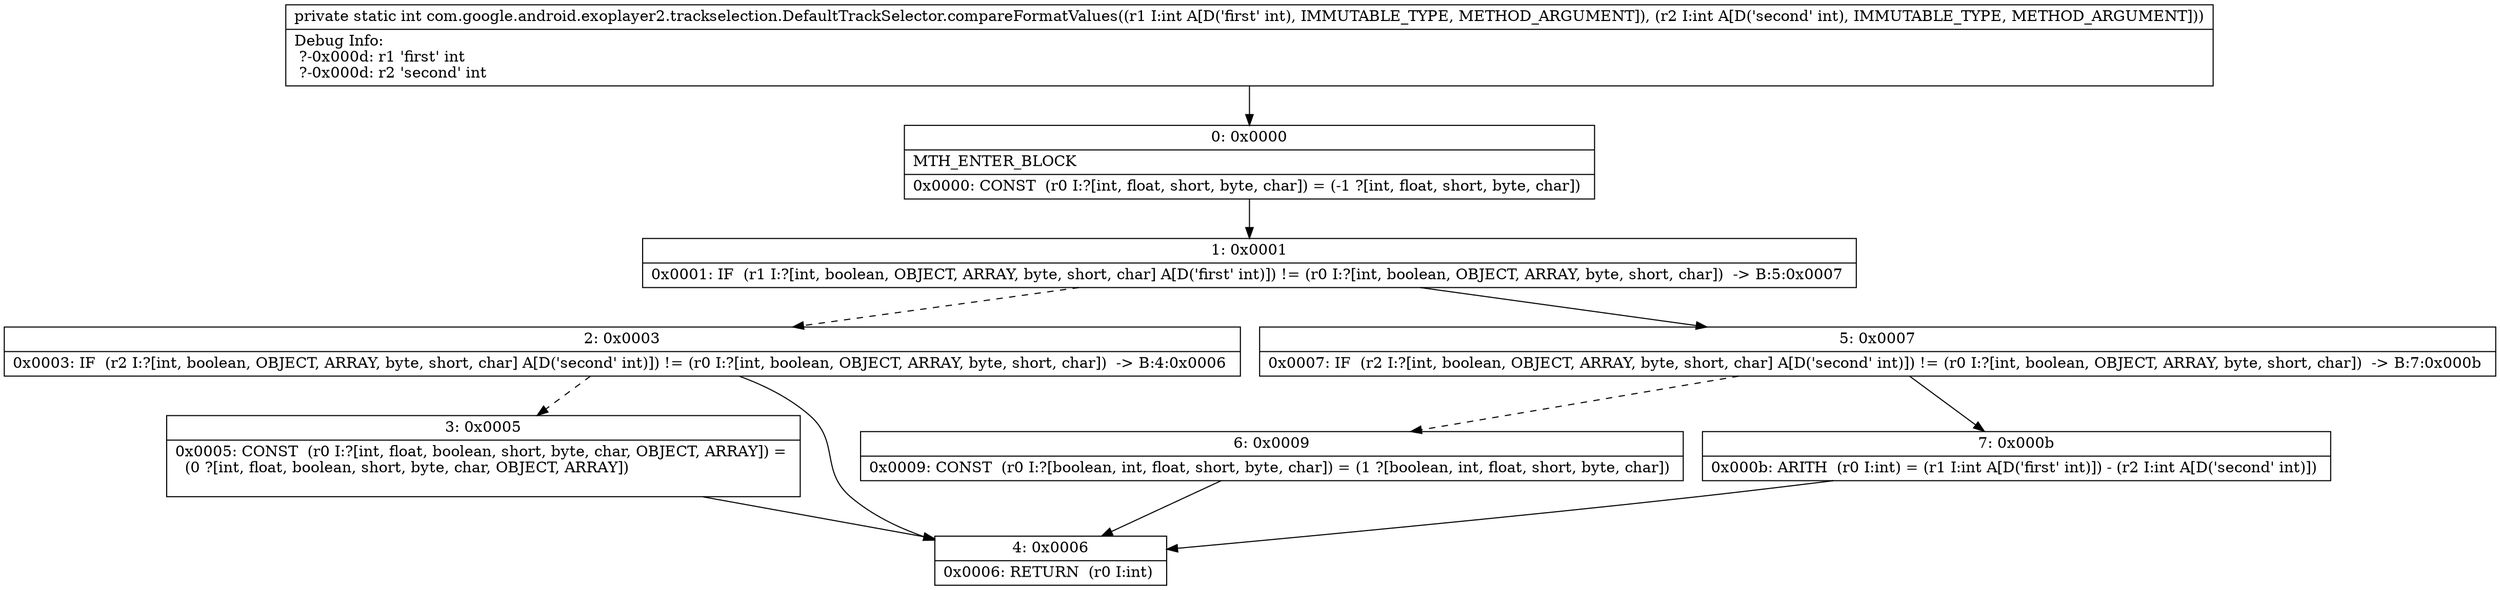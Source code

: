 digraph "CFG forcom.google.android.exoplayer2.trackselection.DefaultTrackSelector.compareFormatValues(II)I" {
Node_0 [shape=record,label="{0\:\ 0x0000|MTH_ENTER_BLOCK\l|0x0000: CONST  (r0 I:?[int, float, short, byte, char]) = (\-1 ?[int, float, short, byte, char]) \l}"];
Node_1 [shape=record,label="{1\:\ 0x0001|0x0001: IF  (r1 I:?[int, boolean, OBJECT, ARRAY, byte, short, char] A[D('first' int)]) != (r0 I:?[int, boolean, OBJECT, ARRAY, byte, short, char])  \-\> B:5:0x0007 \l}"];
Node_2 [shape=record,label="{2\:\ 0x0003|0x0003: IF  (r2 I:?[int, boolean, OBJECT, ARRAY, byte, short, char] A[D('second' int)]) != (r0 I:?[int, boolean, OBJECT, ARRAY, byte, short, char])  \-\> B:4:0x0006 \l}"];
Node_3 [shape=record,label="{3\:\ 0x0005|0x0005: CONST  (r0 I:?[int, float, boolean, short, byte, char, OBJECT, ARRAY]) = \l  (0 ?[int, float, boolean, short, byte, char, OBJECT, ARRAY])\l \l}"];
Node_4 [shape=record,label="{4\:\ 0x0006|0x0006: RETURN  (r0 I:int) \l}"];
Node_5 [shape=record,label="{5\:\ 0x0007|0x0007: IF  (r2 I:?[int, boolean, OBJECT, ARRAY, byte, short, char] A[D('second' int)]) != (r0 I:?[int, boolean, OBJECT, ARRAY, byte, short, char])  \-\> B:7:0x000b \l}"];
Node_6 [shape=record,label="{6\:\ 0x0009|0x0009: CONST  (r0 I:?[boolean, int, float, short, byte, char]) = (1 ?[boolean, int, float, short, byte, char]) \l}"];
Node_7 [shape=record,label="{7\:\ 0x000b|0x000b: ARITH  (r0 I:int) = (r1 I:int A[D('first' int)]) \- (r2 I:int A[D('second' int)]) \l}"];
MethodNode[shape=record,label="{private static int com.google.android.exoplayer2.trackselection.DefaultTrackSelector.compareFormatValues((r1 I:int A[D('first' int), IMMUTABLE_TYPE, METHOD_ARGUMENT]), (r2 I:int A[D('second' int), IMMUTABLE_TYPE, METHOD_ARGUMENT]))  | Debug Info:\l  ?\-0x000d: r1 'first' int\l  ?\-0x000d: r2 'second' int\l}"];
MethodNode -> Node_0;
Node_0 -> Node_1;
Node_1 -> Node_2[style=dashed];
Node_1 -> Node_5;
Node_2 -> Node_3[style=dashed];
Node_2 -> Node_4;
Node_3 -> Node_4;
Node_5 -> Node_6[style=dashed];
Node_5 -> Node_7;
Node_6 -> Node_4;
Node_7 -> Node_4;
}


